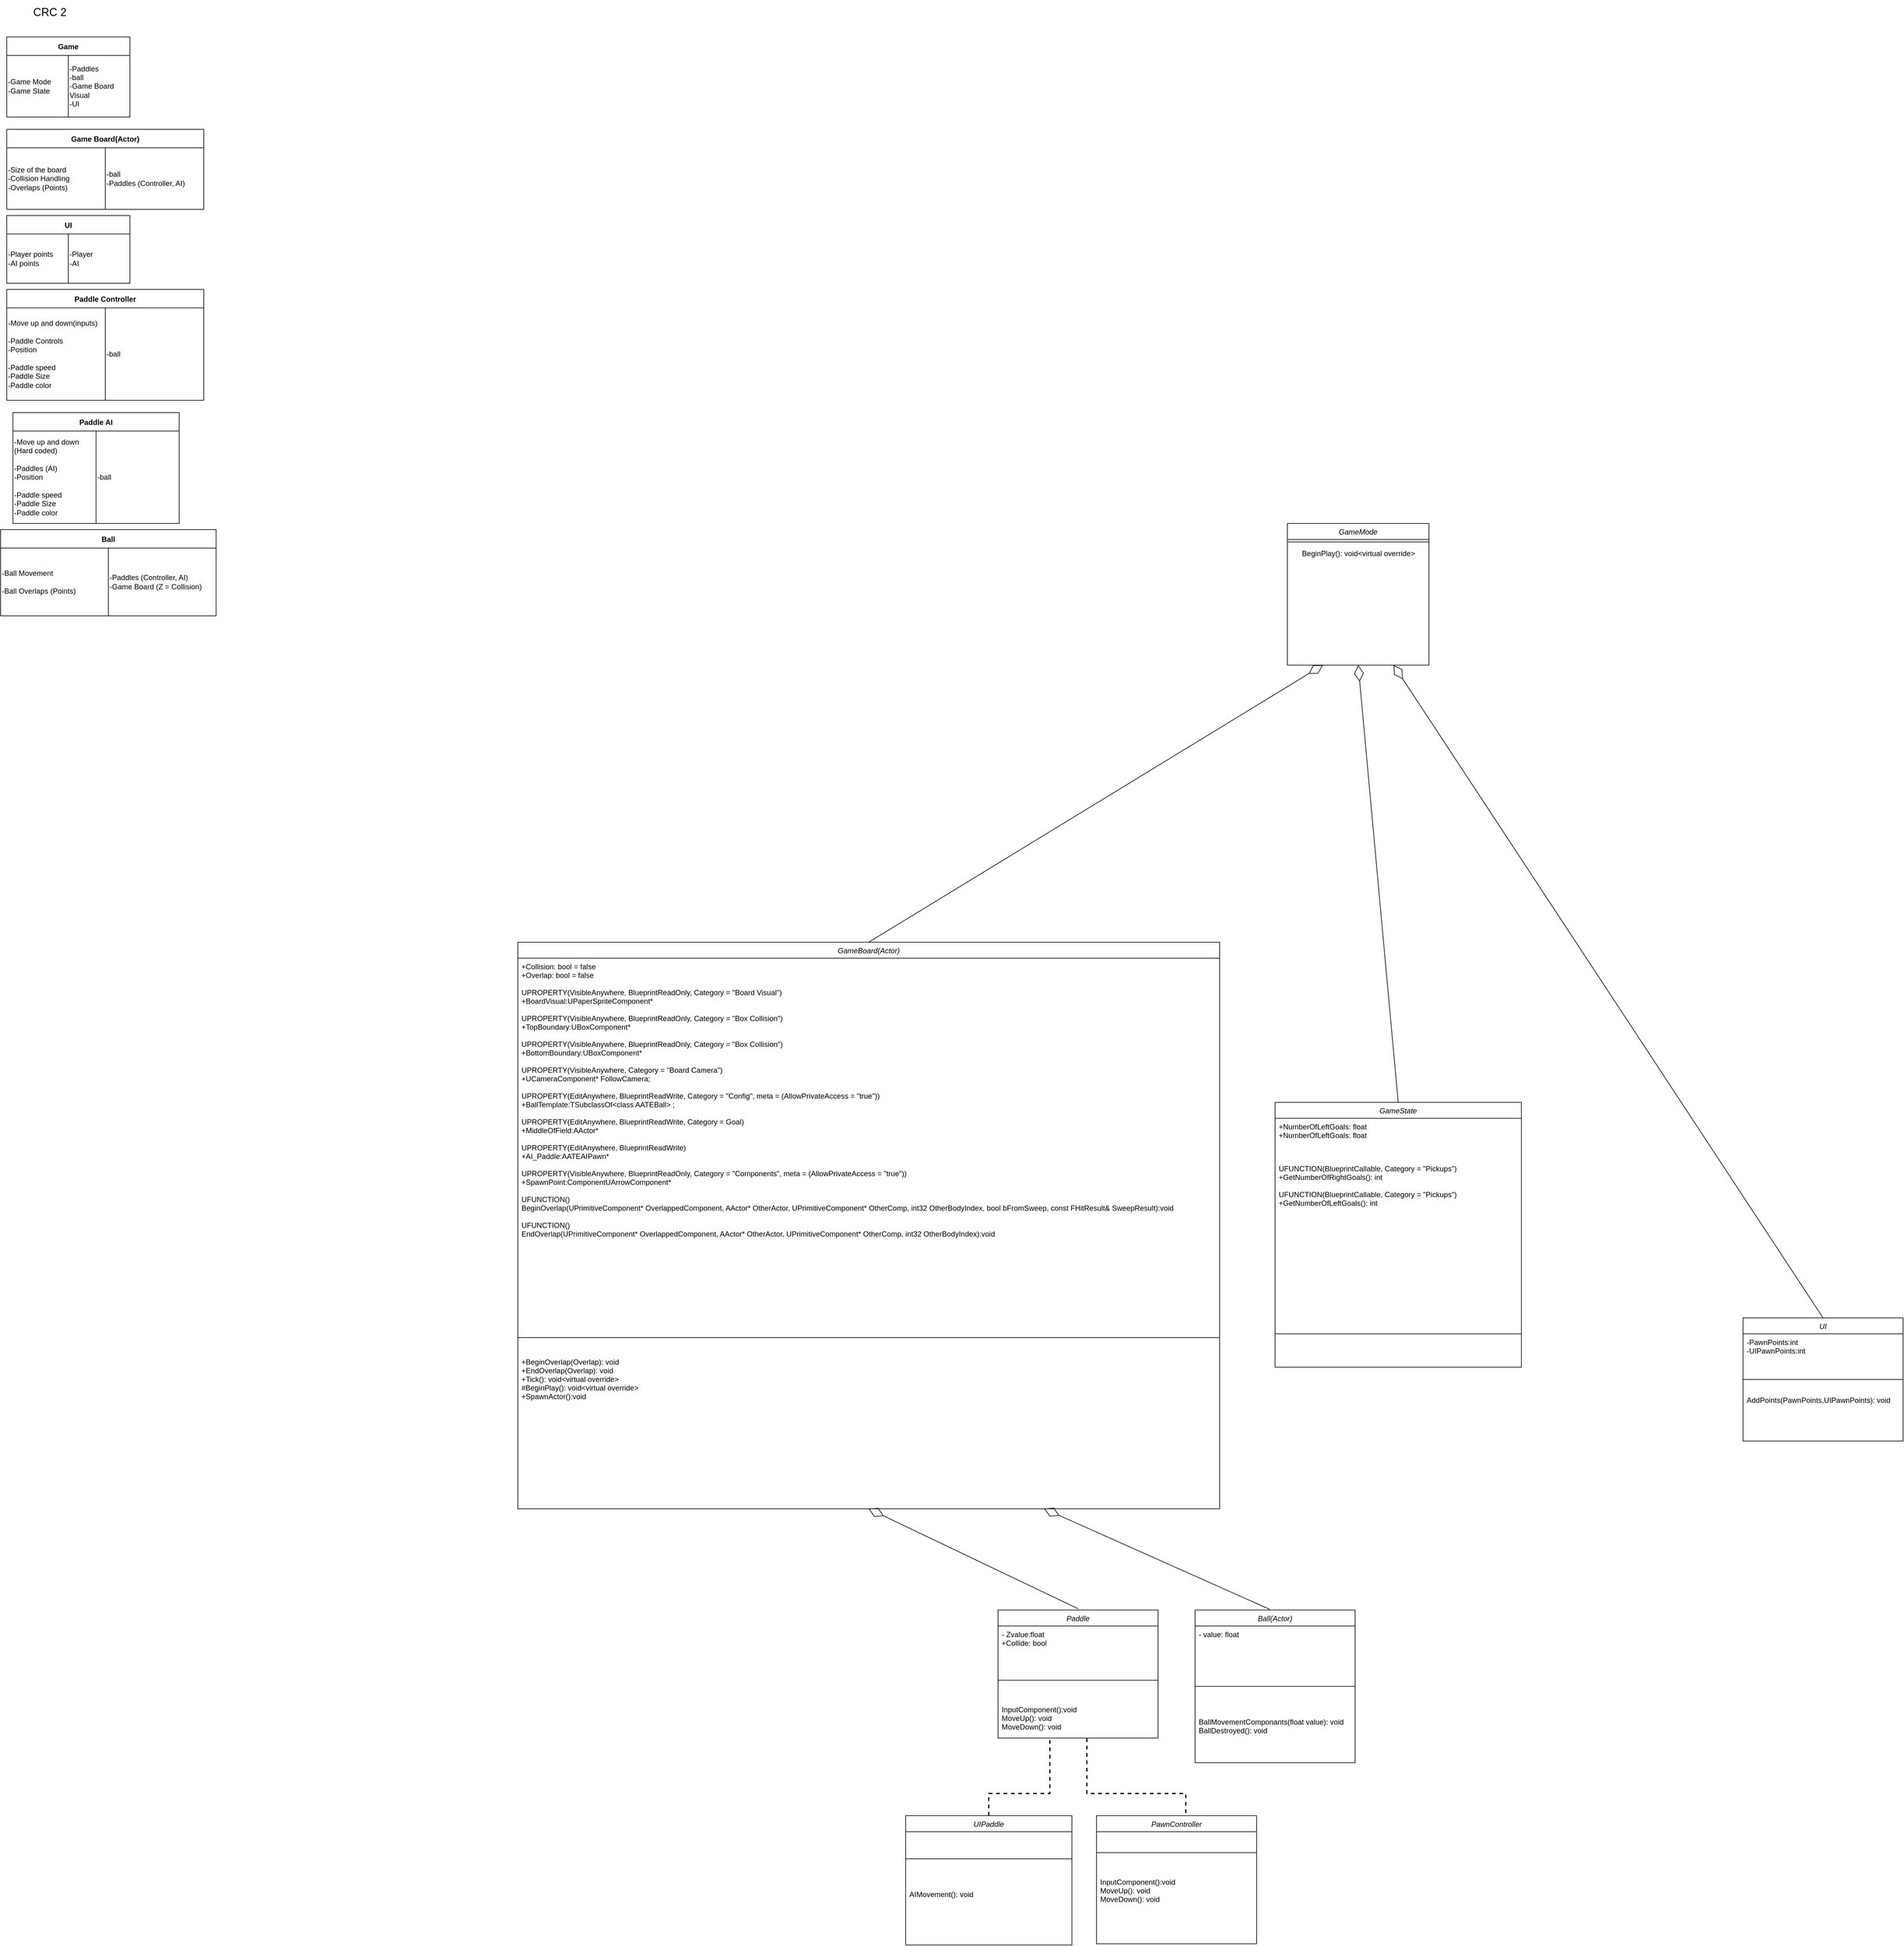 <mxfile version="20.4.0" type="github">
  <diagram id="vy-n99jRlj0DZZzAviXQ" name="Page-1">
    <mxGraphModel dx="3387" dy="3187" grid="1" gridSize="10" guides="1" tooltips="1" connect="1" arrows="1" fold="1" page="1" pageScale="1" pageWidth="850" pageHeight="1100" math="0" shadow="0">
      <root>
        <mxCell id="0" />
        <mxCell id="1" parent="0" />
        <mxCell id="S9F-XMVvzlmzRAk4elvI-77" value="UI" style="shape=table;startSize=30;container=1;collapsible=0;childLayout=tableLayout;fontStyle=1;align=center;" parent="1" vertex="1">
          <mxGeometry x="-1580" y="-1790" width="200" height="110" as="geometry" />
        </mxCell>
        <mxCell id="S9F-XMVvzlmzRAk4elvI-78" value="" style="shape=tableRow;horizontal=0;startSize=0;swimlaneHead=0;swimlaneBody=0;top=0;left=0;bottom=0;right=0;collapsible=0;dropTarget=0;fillColor=none;points=[[0,0.5],[1,0.5]];portConstraint=eastwest;" parent="S9F-XMVvzlmzRAk4elvI-77" vertex="1">
          <mxGeometry y="30" width="200" height="80" as="geometry" />
        </mxCell>
        <mxCell id="S9F-XMVvzlmzRAk4elvI-79" value="-Player points&lt;br&gt;-AI points" style="shape=partialRectangle;html=1;whiteSpace=wrap;connectable=0;fillColor=none;top=0;left=0;bottom=0;right=0;overflow=hidden;align=left;" parent="S9F-XMVvzlmzRAk4elvI-78" vertex="1">
          <mxGeometry width="100" height="80" as="geometry">
            <mxRectangle width="100" height="80" as="alternateBounds" />
          </mxGeometry>
        </mxCell>
        <mxCell id="S9F-XMVvzlmzRAk4elvI-80" value="-Player&lt;br&gt;-AI" style="shape=partialRectangle;html=1;whiteSpace=wrap;connectable=0;fillColor=none;top=0;left=0;bottom=0;right=0;overflow=hidden;align=left;" parent="S9F-XMVvzlmzRAk4elvI-78" vertex="1">
          <mxGeometry x="100" width="100" height="80" as="geometry">
            <mxRectangle width="100" height="80" as="alternateBounds" />
          </mxGeometry>
        </mxCell>
        <mxCell id="wct7M5iR1ZtNBikZ0VYV-1" value="Paddle Controller" style="shape=table;startSize=30;container=1;collapsible=0;childLayout=tableLayout;fontStyle=1;align=center;" parent="1" vertex="1">
          <mxGeometry x="-1580" y="-1670" width="320" height="180" as="geometry" />
        </mxCell>
        <mxCell id="wct7M5iR1ZtNBikZ0VYV-2" value="" style="shape=tableRow;horizontal=0;startSize=0;swimlaneHead=0;swimlaneBody=0;top=0;left=0;bottom=0;right=0;collapsible=0;dropTarget=0;fillColor=none;points=[[0,0.5],[1,0.5]];portConstraint=eastwest;" parent="wct7M5iR1ZtNBikZ0VYV-1" vertex="1">
          <mxGeometry y="30" width="320" height="150" as="geometry" />
        </mxCell>
        <mxCell id="wct7M5iR1ZtNBikZ0VYV-3" value="-Move up and down(inputs)&lt;br&gt;&lt;br&gt;-Paddle Controls&lt;br&gt;-Position&lt;br&gt;&lt;br&gt;-Paddle speed&lt;br&gt;-Paddle Size&lt;br&gt;-Paddle color" style="shape=partialRectangle;html=1;whiteSpace=wrap;connectable=0;fillColor=none;top=0;left=0;bottom=0;right=0;overflow=hidden;align=left;" parent="wct7M5iR1ZtNBikZ0VYV-2" vertex="1">
          <mxGeometry width="160" height="150" as="geometry">
            <mxRectangle width="160" height="150" as="alternateBounds" />
          </mxGeometry>
        </mxCell>
        <mxCell id="wct7M5iR1ZtNBikZ0VYV-4" value="-ball&lt;br&gt;" style="shape=partialRectangle;html=1;whiteSpace=wrap;connectable=0;fillColor=none;top=0;left=0;bottom=0;right=0;overflow=hidden;align=left;" parent="wct7M5iR1ZtNBikZ0VYV-2" vertex="1">
          <mxGeometry x="160" width="160" height="150" as="geometry">
            <mxRectangle width="160" height="150" as="alternateBounds" />
          </mxGeometry>
        </mxCell>
        <mxCell id="wct7M5iR1ZtNBikZ0VYV-6" value="Game" style="shape=table;startSize=30;container=1;collapsible=0;childLayout=tableLayout;fontStyle=1;align=center;" parent="1" vertex="1">
          <mxGeometry x="-1580" y="-2080" width="200" height="130" as="geometry" />
        </mxCell>
        <mxCell id="wct7M5iR1ZtNBikZ0VYV-7" value="" style="shape=tableRow;horizontal=0;startSize=0;swimlaneHead=0;swimlaneBody=0;top=0;left=0;bottom=0;right=0;collapsible=0;dropTarget=0;fillColor=none;points=[[0,0.5],[1,0.5]];portConstraint=eastwest;" parent="wct7M5iR1ZtNBikZ0VYV-6" vertex="1">
          <mxGeometry y="30" width="200" height="100" as="geometry" />
        </mxCell>
        <mxCell id="wct7M5iR1ZtNBikZ0VYV-8" value="-Game Mode&lt;br&gt;-Game State" style="shape=partialRectangle;html=1;whiteSpace=wrap;connectable=0;fillColor=none;top=0;left=0;bottom=0;right=0;overflow=hidden;align=left;" parent="wct7M5iR1ZtNBikZ0VYV-7" vertex="1">
          <mxGeometry width="100" height="100" as="geometry">
            <mxRectangle width="100" height="100" as="alternateBounds" />
          </mxGeometry>
        </mxCell>
        <mxCell id="wct7M5iR1ZtNBikZ0VYV-9" value="-Paddles&lt;br&gt;-ball&lt;br&gt;-Game Board Visual&lt;br&gt;-UI" style="shape=partialRectangle;html=1;whiteSpace=wrap;connectable=0;fillColor=none;top=0;left=0;bottom=0;right=0;overflow=hidden;align=left;" parent="wct7M5iR1ZtNBikZ0VYV-7" vertex="1">
          <mxGeometry x="100" width="100" height="100" as="geometry">
            <mxRectangle width="100" height="100" as="alternateBounds" />
          </mxGeometry>
        </mxCell>
        <mxCell id="wct7M5iR1ZtNBikZ0VYV-10" value="Ball" style="shape=table;startSize=30;container=1;collapsible=0;childLayout=tableLayout;fontStyle=1;align=center;" parent="1" vertex="1">
          <mxGeometry x="-1590" y="-1280" width="350" height="140" as="geometry" />
        </mxCell>
        <mxCell id="wct7M5iR1ZtNBikZ0VYV-11" value="" style="shape=tableRow;horizontal=0;startSize=0;swimlaneHead=0;swimlaneBody=0;top=0;left=0;bottom=0;right=0;collapsible=0;dropTarget=0;fillColor=none;points=[[0,0.5],[1,0.5]];portConstraint=eastwest;" parent="wct7M5iR1ZtNBikZ0VYV-10" vertex="1">
          <mxGeometry y="30" width="350" height="110" as="geometry" />
        </mxCell>
        <mxCell id="wct7M5iR1ZtNBikZ0VYV-12" value="-Ball Movement&lt;br&gt;&lt;br&gt;-Ball Overlaps (Points)" style="shape=partialRectangle;html=1;whiteSpace=wrap;connectable=0;fillColor=none;top=0;left=0;bottom=0;right=0;overflow=hidden;align=left;" parent="wct7M5iR1ZtNBikZ0VYV-11" vertex="1">
          <mxGeometry width="175" height="110" as="geometry">
            <mxRectangle width="175" height="110" as="alternateBounds" />
          </mxGeometry>
        </mxCell>
        <mxCell id="wct7M5iR1ZtNBikZ0VYV-13" value="-Paddles (Controller, AI)&lt;br&gt;-Game Board (Z = Collision)&amp;nbsp; &amp;nbsp;&amp;nbsp;" style="shape=partialRectangle;html=1;whiteSpace=wrap;connectable=0;fillColor=none;top=0;left=0;bottom=0;right=0;overflow=hidden;align=left;" parent="wct7M5iR1ZtNBikZ0VYV-11" vertex="1">
          <mxGeometry x="175" width="175" height="110" as="geometry">
            <mxRectangle width="175" height="110" as="alternateBounds" />
          </mxGeometry>
        </mxCell>
        <mxCell id="wct7M5iR1ZtNBikZ0VYV-17" value="&lt;font style=&quot;font-size: 18px;&quot;&gt;CRC 2&lt;/font&gt;" style="text;html=1;strokeColor=none;fillColor=none;align=center;verticalAlign=middle;whiteSpace=wrap;rounded=0;" parent="1" vertex="1">
          <mxGeometry x="-1540" y="-2140" width="60" height="40" as="geometry" />
        </mxCell>
        <mxCell id="HIKSgtKW2biYpnhDnhFu-5" value="Game Board(Actor)" style="shape=table;startSize=30;container=1;collapsible=0;childLayout=tableLayout;fontStyle=1;align=center;" parent="1" vertex="1">
          <mxGeometry x="-1580" y="-1930" width="320" height="130" as="geometry" />
        </mxCell>
        <mxCell id="HIKSgtKW2biYpnhDnhFu-6" value="" style="shape=tableRow;horizontal=0;startSize=0;swimlaneHead=0;swimlaneBody=0;top=0;left=0;bottom=0;right=0;collapsible=0;dropTarget=0;fillColor=none;points=[[0,0.5],[1,0.5]];portConstraint=eastwest;" parent="HIKSgtKW2biYpnhDnhFu-5" vertex="1">
          <mxGeometry y="30" width="320" height="100" as="geometry" />
        </mxCell>
        <mxCell id="HIKSgtKW2biYpnhDnhFu-7" value="-Size of the board&lt;br&gt;-Collision Handling&lt;br&gt;-Overlaps (Points)" style="shape=partialRectangle;html=1;whiteSpace=wrap;connectable=0;fillColor=none;top=0;left=0;bottom=0;right=0;overflow=hidden;align=left;" parent="HIKSgtKW2biYpnhDnhFu-6" vertex="1">
          <mxGeometry width="160" height="100" as="geometry">
            <mxRectangle width="160" height="100" as="alternateBounds" />
          </mxGeometry>
        </mxCell>
        <mxCell id="HIKSgtKW2biYpnhDnhFu-8" value="-ball&lt;br&gt;-Paddles (Controller, AI)" style="shape=partialRectangle;html=1;whiteSpace=wrap;connectable=0;fillColor=none;top=0;left=0;bottom=0;right=0;overflow=hidden;align=left;" parent="HIKSgtKW2biYpnhDnhFu-6" vertex="1">
          <mxGeometry x="160" width="160" height="100" as="geometry">
            <mxRectangle width="160" height="100" as="alternateBounds" />
          </mxGeometry>
        </mxCell>
        <mxCell id="HIKSgtKW2biYpnhDnhFu-9" value="Paddle AI" style="shape=table;startSize=30;container=1;collapsible=0;childLayout=tableLayout;fontStyle=1;align=center;" parent="1" vertex="1">
          <mxGeometry x="-1570" y="-1470" width="270" height="180" as="geometry" />
        </mxCell>
        <mxCell id="HIKSgtKW2biYpnhDnhFu-10" value="" style="shape=tableRow;horizontal=0;startSize=0;swimlaneHead=0;swimlaneBody=0;top=0;left=0;bottom=0;right=0;collapsible=0;dropTarget=0;fillColor=none;points=[[0,0.5],[1,0.5]];portConstraint=eastwest;" parent="HIKSgtKW2biYpnhDnhFu-9" vertex="1">
          <mxGeometry y="30" width="270" height="150" as="geometry" />
        </mxCell>
        <mxCell id="HIKSgtKW2biYpnhDnhFu-11" value="-Move up and down (Hard coded)&lt;br&gt;&lt;br&gt;-Paddles (AI)&lt;br&gt;-Position&lt;br&gt;&lt;br&gt;-Paddle speed&lt;br&gt;-Paddle Size&lt;br&gt;-Paddle color" style="shape=partialRectangle;html=1;whiteSpace=wrap;connectable=0;fillColor=none;top=0;left=0;bottom=0;right=0;overflow=hidden;align=left;" parent="HIKSgtKW2biYpnhDnhFu-10" vertex="1">
          <mxGeometry width="135" height="150" as="geometry">
            <mxRectangle width="135" height="150" as="alternateBounds" />
          </mxGeometry>
        </mxCell>
        <mxCell id="HIKSgtKW2biYpnhDnhFu-12" value="-ball&lt;br&gt;" style="shape=partialRectangle;html=1;whiteSpace=wrap;connectable=0;fillColor=none;top=0;left=0;bottom=0;right=0;overflow=hidden;align=left;" parent="HIKSgtKW2biYpnhDnhFu-10" vertex="1">
          <mxGeometry x="135" width="135" height="150" as="geometry">
            <mxRectangle width="135" height="150" as="alternateBounds" />
          </mxGeometry>
        </mxCell>
        <mxCell id="HIKSgtKW2biYpnhDnhFu-13" value="GameMode" style="swimlane;fontStyle=2;align=center;verticalAlign=top;childLayout=stackLayout;horizontal=1;startSize=26;horizontalStack=0;resizeParent=1;resizeLast=0;collapsible=1;marginBottom=0;rounded=0;shadow=0;strokeWidth=1;" parent="1" vertex="1">
          <mxGeometry x="500" y="-1290" width="230" height="230" as="geometry">
            <mxRectangle x="230" y="140" width="160" height="26" as="alternateBounds" />
          </mxGeometry>
        </mxCell>
        <mxCell id="HIKSgtKW2biYpnhDnhFu-15" value="" style="line;html=1;strokeWidth=1;align=left;verticalAlign=middle;spacingTop=-1;spacingLeft=3;spacingRight=3;rotatable=0;labelPosition=right;points=[];portConstraint=eastwest;" parent="HIKSgtKW2biYpnhDnhFu-13" vertex="1">
          <mxGeometry y="26" width="230" height="8" as="geometry" />
        </mxCell>
        <mxCell id="4C_h5RjmHNWnb4WyAwv6-3" value="BeginPlay(): void&amp;lt;virtual override&amp;gt;" style="text;html=1;align=center;verticalAlign=middle;resizable=0;points=[];autosize=1;strokeColor=none;fillColor=none;" parent="HIKSgtKW2biYpnhDnhFu-13" vertex="1">
          <mxGeometry y="34" width="230" height="30" as="geometry" />
        </mxCell>
        <mxCell id="HIKSgtKW2biYpnhDnhFu-30" value="GameBoard(Actor)" style="swimlane;fontStyle=2;align=center;verticalAlign=top;childLayout=stackLayout;horizontal=1;startSize=26;horizontalStack=0;resizeParent=1;resizeLast=0;collapsible=1;marginBottom=0;rounded=0;shadow=0;strokeWidth=1;" parent="1" vertex="1">
          <mxGeometry x="-750" y="-610" width="1140" height="920" as="geometry">
            <mxRectangle x="230" y="140" width="160" height="26" as="alternateBounds" />
          </mxGeometry>
        </mxCell>
        <mxCell id="HIKSgtKW2biYpnhDnhFu-31" value="+Collision: bool = false&#xa;+Overlap: bool = false&#xa;&#xa;UPROPERTY(VisibleAnywhere, BlueprintReadOnly, Category = &quot;Board Visual&quot;)&#xa;+BoardVisual:UPaperSpriteComponent*&#xa;&#xa;	UPROPERTY(VisibleAnywhere, BlueprintReadOnly, Category = &quot;Box Collision&quot;)&#xa;+TopBoundary:UBoxComponent*&#xa;&#xa;	UPROPERTY(VisibleAnywhere, BlueprintReadOnly, Category = &quot;Box Collision&quot;)&#xa;+BottomBoundary:UBoxComponent*&#xa;&#xa;	UPROPERTY(VisibleAnywhere, Category = &quot;Board Camera&quot;)&#xa;+UCameraComponent* FollowCamera;&#xa;&#xa;	UPROPERTY(EditAnywhere, BlueprintReadWrite, Category = &quot;Config&quot;, meta = (AllowPrivateAccess = &quot;true&quot;))&#xa;+BallTemplate:TSubclassOf&lt;class AATEBall&gt; ;&#xa;&#xa;	UPROPERTY(EditAnywhere, BlueprintReadWrite, Category = Goal)&#xa;+MiddleOfField:AActor* &#xa;&#xa;	UPROPERTY(EditAnywhere, BlueprintReadWrite)&#xa;+AI_Paddle:AATEAIPawn*&#xa;&#xa;	UPROPERTY(VisibleAnywhere, BlueprintReadOnly, Category = &quot;Components&quot;, meta = (AllowPrivateAccess = &quot;true&quot;))&#xa;+SpawnPoint:ComponentUArrowComponent*&#xa;&#xa;UFUNCTION()&#xa;BeginOverlap(UPrimitiveComponent* OverlappedComponent, AActor* OtherActor, UPrimitiveComponent* OtherComp, int32 OtherBodyIndex, bool bFromSweep, const FHitResult&amp; SweepResult):void &#xa;	&#xa;	UFUNCTION()&#xa;EndOverlap(UPrimitiveComponent* OverlappedComponent, AActor* OtherActor, UPrimitiveComponent* OtherComp, int32 OtherBodyIndex):void " style="text;align=left;verticalAlign=top;spacingLeft=4;spacingRight=4;overflow=hidden;rotatable=0;points=[[0,0.5],[1,0.5]];portConstraint=eastwest;" parent="HIKSgtKW2biYpnhDnhFu-30" vertex="1">
          <mxGeometry y="26" width="1140" height="604" as="geometry" />
        </mxCell>
        <mxCell id="HIKSgtKW2biYpnhDnhFu-32" value="" style="line;html=1;strokeWidth=1;align=left;verticalAlign=middle;spacingTop=-1;spacingLeft=3;spacingRight=3;rotatable=0;labelPosition=right;points=[];portConstraint=eastwest;" parent="HIKSgtKW2biYpnhDnhFu-30" vertex="1">
          <mxGeometry y="630" width="1140" height="24" as="geometry" />
        </mxCell>
        <mxCell id="HIKSgtKW2biYpnhDnhFu-33" value="&#xa;+BeginOverlap(Overlap): void&#xa;+EndOverlap(Overlap): void&#xa;+Tick(): void&lt;virtual override&gt;&#xa;#BeginPlay(): void&lt;virtual override&gt;&#xa;+SpawnActor():void" style="text;align=left;verticalAlign=top;spacingLeft=4;spacingRight=4;overflow=hidden;rotatable=0;points=[[0,0.5],[1,0.5]];portConstraint=eastwest;" parent="HIKSgtKW2biYpnhDnhFu-30" vertex="1">
          <mxGeometry y="654" width="1140" height="150" as="geometry" />
        </mxCell>
        <mxCell id="HIKSgtKW2biYpnhDnhFu-34" value="UI" style="swimlane;fontStyle=2;align=center;verticalAlign=top;childLayout=stackLayout;horizontal=1;startSize=26;horizontalStack=0;resizeParent=1;resizeLast=0;collapsible=1;marginBottom=0;rounded=0;shadow=0;strokeWidth=1;" parent="1" vertex="1">
          <mxGeometry x="1240" width="260" height="200" as="geometry">
            <mxRectangle x="230" y="140" width="160" height="26" as="alternateBounds" />
          </mxGeometry>
        </mxCell>
        <mxCell id="HIKSgtKW2biYpnhDnhFu-35" value="-PawnPoints:int&#xa;-UIPawnPoints:int" style="text;align=left;verticalAlign=top;spacingLeft=4;spacingRight=4;overflow=hidden;rotatable=0;points=[[0,0.5],[1,0.5]];portConstraint=eastwest;" parent="HIKSgtKW2biYpnhDnhFu-34" vertex="1">
          <mxGeometry y="26" width="260" height="54" as="geometry" />
        </mxCell>
        <mxCell id="HIKSgtKW2biYpnhDnhFu-36" value="" style="line;html=1;strokeWidth=1;align=left;verticalAlign=middle;spacingTop=-1;spacingLeft=3;spacingRight=3;rotatable=0;labelPosition=right;points=[];portConstraint=eastwest;" parent="HIKSgtKW2biYpnhDnhFu-34" vertex="1">
          <mxGeometry y="80" width="260" height="40" as="geometry" />
        </mxCell>
        <mxCell id="HIKSgtKW2biYpnhDnhFu-37" value="AddPoints(PawnPoints,UIPawnPoints): void" style="text;align=left;verticalAlign=top;spacingLeft=4;spacingRight=4;overflow=hidden;rotatable=0;points=[[0,0.5],[1,0.5]];portConstraint=eastwest;" parent="HIKSgtKW2biYpnhDnhFu-34" vertex="1">
          <mxGeometry y="120" width="260" height="26" as="geometry" />
        </mxCell>
        <mxCell id="HIKSgtKW2biYpnhDnhFu-46" value="UIPaddle" style="swimlane;fontStyle=2;align=center;verticalAlign=top;childLayout=stackLayout;horizontal=1;startSize=26;horizontalStack=0;resizeParent=1;resizeLast=0;collapsible=1;marginBottom=0;rounded=0;shadow=0;strokeWidth=1;" parent="1" vertex="1">
          <mxGeometry x="-120" y="808.36" width="270" height="210" as="geometry">
            <mxRectangle x="230" y="140" width="160" height="26" as="alternateBounds" />
          </mxGeometry>
        </mxCell>
        <mxCell id="HIKSgtKW2biYpnhDnhFu-48" value="" style="line;html=1;strokeWidth=1;align=left;verticalAlign=middle;spacingTop=-1;spacingLeft=3;spacingRight=3;rotatable=0;labelPosition=right;points=[];portConstraint=eastwest;" parent="HIKSgtKW2biYpnhDnhFu-46" vertex="1">
          <mxGeometry y="26" width="270" height="88" as="geometry" />
        </mxCell>
        <mxCell id="HIKSgtKW2biYpnhDnhFu-49" value="AIMovement(): void " style="text;align=left;verticalAlign=top;spacingLeft=4;spacingRight=4;overflow=hidden;rotatable=0;points=[[0,0.5],[1,0.5]];portConstraint=eastwest;" parent="HIKSgtKW2biYpnhDnhFu-46" vertex="1">
          <mxGeometry y="114" width="270" height="42" as="geometry" />
        </mxCell>
        <mxCell id="HIKSgtKW2biYpnhDnhFu-50" value="Ball(Actor)" style="swimlane;fontStyle=2;align=center;verticalAlign=top;childLayout=stackLayout;horizontal=1;startSize=26;horizontalStack=0;resizeParent=1;resizeLast=0;collapsible=1;marginBottom=0;rounded=0;shadow=0;strokeWidth=1;" parent="1" vertex="1">
          <mxGeometry x="350" y="474.36" width="260" height="248" as="geometry">
            <mxRectangle x="230" y="140" width="160" height="26" as="alternateBounds" />
          </mxGeometry>
        </mxCell>
        <mxCell id="HIKSgtKW2biYpnhDnhFu-51" value="- value: float" style="text;align=left;verticalAlign=top;spacingLeft=4;spacingRight=4;overflow=hidden;rotatable=0;points=[[0,0.5],[1,0.5]];portConstraint=eastwest;" parent="HIKSgtKW2biYpnhDnhFu-50" vertex="1">
          <mxGeometry y="26" width="260" height="54" as="geometry" />
        </mxCell>
        <mxCell id="HIKSgtKW2biYpnhDnhFu-52" value="" style="line;html=1;strokeWidth=1;align=left;verticalAlign=middle;spacingTop=-1;spacingLeft=3;spacingRight=3;rotatable=0;labelPosition=right;points=[];portConstraint=eastwest;" parent="HIKSgtKW2biYpnhDnhFu-50" vertex="1">
          <mxGeometry y="80" width="260" height="88" as="geometry" />
        </mxCell>
        <mxCell id="HIKSgtKW2biYpnhDnhFu-53" value="BallMovementComponants(float value): void&#xa;BallDestroyed(): void" style="text;align=left;verticalAlign=top;spacingLeft=4;spacingRight=4;overflow=hidden;rotatable=0;points=[[0,0.5],[1,0.5]];portConstraint=eastwest;" parent="HIKSgtKW2biYpnhDnhFu-50" vertex="1">
          <mxGeometry y="168" width="260" height="80" as="geometry" />
        </mxCell>
        <mxCell id="HIKSgtKW2biYpnhDnhFu-61" value="" style="endArrow=diamondThin;endFill=0;endSize=24;html=1;rounded=0;entryX=0.5;entryY=1;entryDx=0;entryDy=0;exitX=0.5;exitY=0;exitDx=0;exitDy=0;" parent="1" source="HIKSgtKW2biYpnhDnhFu-71" target="HIKSgtKW2biYpnhDnhFu-13" edge="1">
          <mxGeometry width="160" relative="1" as="geometry">
            <mxPoint x="520" y="-10" as="sourcePoint" />
            <mxPoint x="830" y="170" as="targetPoint" />
            <Array as="points" />
          </mxGeometry>
        </mxCell>
        <mxCell id="HIKSgtKW2biYpnhDnhFu-71" value="GameState" style="swimlane;fontStyle=2;align=center;verticalAlign=top;childLayout=stackLayout;horizontal=1;startSize=26;horizontalStack=0;resizeParent=1;resizeLast=0;collapsible=1;marginBottom=0;rounded=0;shadow=0;strokeWidth=1;" parent="1" vertex="1">
          <mxGeometry x="480" y="-350" width="400" height="430" as="geometry">
            <mxRectangle x="230" y="140" width="160" height="26" as="alternateBounds" />
          </mxGeometry>
        </mxCell>
        <mxCell id="HIKSgtKW2biYpnhDnhFu-72" value="+NumberOfLeftGoals: float&#xa;+NumberOfLeftGoals: float" style="text;align=left;verticalAlign=top;spacingLeft=4;spacingRight=4;overflow=hidden;rotatable=0;points=[[0,0.5],[1,0.5]];portConstraint=eastwest;" parent="HIKSgtKW2biYpnhDnhFu-71" vertex="1">
          <mxGeometry y="26" width="400" height="54" as="geometry" />
        </mxCell>
        <mxCell id="HIKSgtKW2biYpnhDnhFu-74" value="&#xa;UFUNCTION(BlueprintCallable, Category = &quot;Pickups&quot;)&#xa;+GetNumberOfRightGoals(): int &#xa;&#xa;UFUNCTION(BlueprintCallable, Category = &quot;Pickups&quot;)&#xa;+GetNumberOfLeftGoals(): int " style="text;align=left;verticalAlign=top;spacingLeft=4;spacingRight=4;overflow=hidden;rotatable=0;points=[[0,0.5],[1,0.5]];portConstraint=eastwest;" parent="HIKSgtKW2biYpnhDnhFu-71" vertex="1">
          <mxGeometry y="80" width="400" height="292" as="geometry" />
        </mxCell>
        <mxCell id="HIKSgtKW2biYpnhDnhFu-73" value="" style="line;html=1;strokeWidth=1;align=left;verticalAlign=middle;spacingTop=-1;spacingLeft=3;spacingRight=3;rotatable=0;labelPosition=right;points=[];portConstraint=eastwest;" parent="HIKSgtKW2biYpnhDnhFu-71" vertex="1">
          <mxGeometry y="372" width="400" height="8" as="geometry" />
        </mxCell>
        <mxCell id="HIKSgtKW2biYpnhDnhFu-75" value="" style="endArrow=diamondThin;endFill=0;endSize=24;html=1;rounded=0;exitX=0.5;exitY=0;exitDx=0;exitDy=0;entryX=0.25;entryY=1;entryDx=0;entryDy=0;" parent="1" source="HIKSgtKW2biYpnhDnhFu-30" edge="1" target="HIKSgtKW2biYpnhDnhFu-13">
          <mxGeometry width="160" relative="1" as="geometry">
            <mxPoint x="750" y="240" as="sourcePoint" />
            <mxPoint x="630" y="-540" as="targetPoint" />
            <Array as="points" />
          </mxGeometry>
        </mxCell>
        <mxCell id="HIKSgtKW2biYpnhDnhFu-81" value="" style="endArrow=diamondThin;endFill=0;endSize=24;html=1;rounded=0;exitX=0.5;exitY=0;exitDx=0;exitDy=0;entryX=0.75;entryY=1;entryDx=0;entryDy=0;" parent="1" source="HIKSgtKW2biYpnhDnhFu-34" target="HIKSgtKW2biYpnhDnhFu-13" edge="1">
          <mxGeometry width="160" relative="1" as="geometry">
            <mxPoint x="760" y="250" as="sourcePoint" />
            <mxPoint x="810" y="-242.424" as="targetPoint" />
            <Array as="points" />
          </mxGeometry>
        </mxCell>
        <mxCell id="HIKSgtKW2biYpnhDnhFu-82" value="" style="endArrow=diamondThin;endFill=0;endSize=24;html=1;rounded=0;entryX=0.5;entryY=1;entryDx=0;entryDy=0;" parent="1" target="HIKSgtKW2biYpnhDnhFu-30" edge="1">
          <mxGeometry width="160" relative="1" as="geometry">
            <mxPoint x="160" y="472.36" as="sourcePoint" />
            <mxPoint x="150" y="380" as="targetPoint" />
            <Array as="points" />
          </mxGeometry>
        </mxCell>
        <mxCell id="HIKSgtKW2biYpnhDnhFu-85" value="Paddle" style="swimlane;fontStyle=2;align=center;verticalAlign=top;childLayout=stackLayout;horizontal=1;startSize=26;horizontalStack=0;resizeParent=1;resizeLast=0;collapsible=1;marginBottom=0;rounded=0;shadow=0;strokeWidth=1;" parent="1" vertex="1">
          <mxGeometry x="30" y="474.36" width="260" height="208" as="geometry">
            <mxRectangle x="230" y="140" width="160" height="26" as="alternateBounds" />
          </mxGeometry>
        </mxCell>
        <mxCell id="HIKSgtKW2biYpnhDnhFu-86" value="- Zvalue:float&#xa;+Collide: bool" style="text;align=left;verticalAlign=top;spacingLeft=4;spacingRight=4;overflow=hidden;rotatable=0;points=[[0,0.5],[1,0.5]];portConstraint=eastwest;" parent="HIKSgtKW2biYpnhDnhFu-85" vertex="1">
          <mxGeometry y="26" width="260" height="54" as="geometry" />
        </mxCell>
        <mxCell id="HIKSgtKW2biYpnhDnhFu-87" value="" style="line;html=1;strokeWidth=1;align=left;verticalAlign=middle;spacingTop=-1;spacingLeft=3;spacingRight=3;rotatable=0;labelPosition=right;points=[];portConstraint=eastwest;" parent="HIKSgtKW2biYpnhDnhFu-85" vertex="1">
          <mxGeometry y="80" width="260" height="68" as="geometry" />
        </mxCell>
        <mxCell id="HIKSgtKW2biYpnhDnhFu-88" value="InputComponent():void&#xa;MoveUp(): void&#xa;MoveDown(): void" style="text;align=left;verticalAlign=top;spacingLeft=4;spacingRight=4;overflow=hidden;rotatable=0;points=[[0,0.5],[1,0.5]];portConstraint=eastwest;" parent="HIKSgtKW2biYpnhDnhFu-85" vertex="1">
          <mxGeometry y="148" width="260" height="60" as="geometry" />
        </mxCell>
        <mxCell id="HIKSgtKW2biYpnhDnhFu-92" value="" style="endArrow=none;html=1;edgeStyle=orthogonalEdgeStyle;rounded=0;dashed=1;strokeWidth=2;exitX=0.555;exitY=1.006;exitDx=0;exitDy=0;exitPerimeter=0;entryX=0.5;entryY=0;entryDx=0;entryDy=0;" parent="1" source="HIKSgtKW2biYpnhDnhFu-88" edge="1">
          <mxGeometry relative="1" as="geometry">
            <mxPoint x="160" y="792.36" as="sourcePoint" />
            <mxPoint x="335" y="808.36" as="targetPoint" />
            <Array as="points">
              <mxPoint x="174" y="772.36" />
              <mxPoint x="335" y="772.36" />
            </Array>
          </mxGeometry>
        </mxCell>
        <mxCell id="HIKSgtKW2biYpnhDnhFu-95" value="" style="endArrow=none;html=1;edgeStyle=orthogonalEdgeStyle;rounded=0;dashed=1;strokeWidth=2;entryX=0.324;entryY=1.032;entryDx=0;entryDy=0;exitX=0.5;exitY=0;exitDx=0;exitDy=0;entryPerimeter=0;" parent="1" source="HIKSgtKW2biYpnhDnhFu-46" target="HIKSgtKW2biYpnhDnhFu-88" edge="1">
          <mxGeometry relative="1" as="geometry">
            <mxPoint x="-30" y="732.36" as="sourcePoint" />
            <mxPoint x="100.0" y="702.36" as="targetPoint" />
            <Array as="points">
              <mxPoint x="15" y="772.36" />
              <mxPoint x="114" y="772.36" />
            </Array>
          </mxGeometry>
        </mxCell>
        <mxCell id="HIKSgtKW2biYpnhDnhFu-98" value="PawnController" style="swimlane;fontStyle=2;align=center;verticalAlign=top;childLayout=stackLayout;horizontal=1;startSize=26;horizontalStack=0;resizeParent=1;resizeLast=0;collapsible=1;marginBottom=0;rounded=0;shadow=0;strokeWidth=1;" parent="1" vertex="1">
          <mxGeometry x="190" y="808.36" width="260" height="208" as="geometry">
            <mxRectangle x="230" y="140" width="160" height="26" as="alternateBounds" />
          </mxGeometry>
        </mxCell>
        <mxCell id="HIKSgtKW2biYpnhDnhFu-100" value="" style="line;html=1;strokeWidth=1;align=left;verticalAlign=middle;spacingTop=-1;spacingLeft=3;spacingRight=3;rotatable=0;labelPosition=right;points=[];portConstraint=eastwest;" parent="HIKSgtKW2biYpnhDnhFu-98" vertex="1">
          <mxGeometry y="26" width="260" height="68" as="geometry" />
        </mxCell>
        <mxCell id="HIKSgtKW2biYpnhDnhFu-101" value="InputComponent():void&#xa;MoveUp(): void&#xa;MoveDown(): void" style="text;align=left;verticalAlign=top;spacingLeft=4;spacingRight=4;overflow=hidden;rotatable=0;points=[[0,0.5],[1,0.5]];portConstraint=eastwest;" parent="HIKSgtKW2biYpnhDnhFu-98" vertex="1">
          <mxGeometry y="94" width="260" height="60" as="geometry" />
        </mxCell>
        <mxCell id="HIKSgtKW2biYpnhDnhFu-102" value="" style="endArrow=diamondThin;endFill=0;endSize=24;html=1;rounded=0;exitX=0.467;exitY=-0.004;exitDx=0;exitDy=0;exitPerimeter=0;entryX=0.75;entryY=1;entryDx=0;entryDy=0;" parent="1" source="HIKSgtKW2biYpnhDnhFu-50" target="HIKSgtKW2biYpnhDnhFu-30" edge="1">
          <mxGeometry width="160" relative="1" as="geometry">
            <mxPoint x="460" y="434.72" as="sourcePoint" />
            <mxPoint x="320" y="380" as="targetPoint" />
            <Array as="points" />
          </mxGeometry>
        </mxCell>
      </root>
    </mxGraphModel>
  </diagram>
</mxfile>
